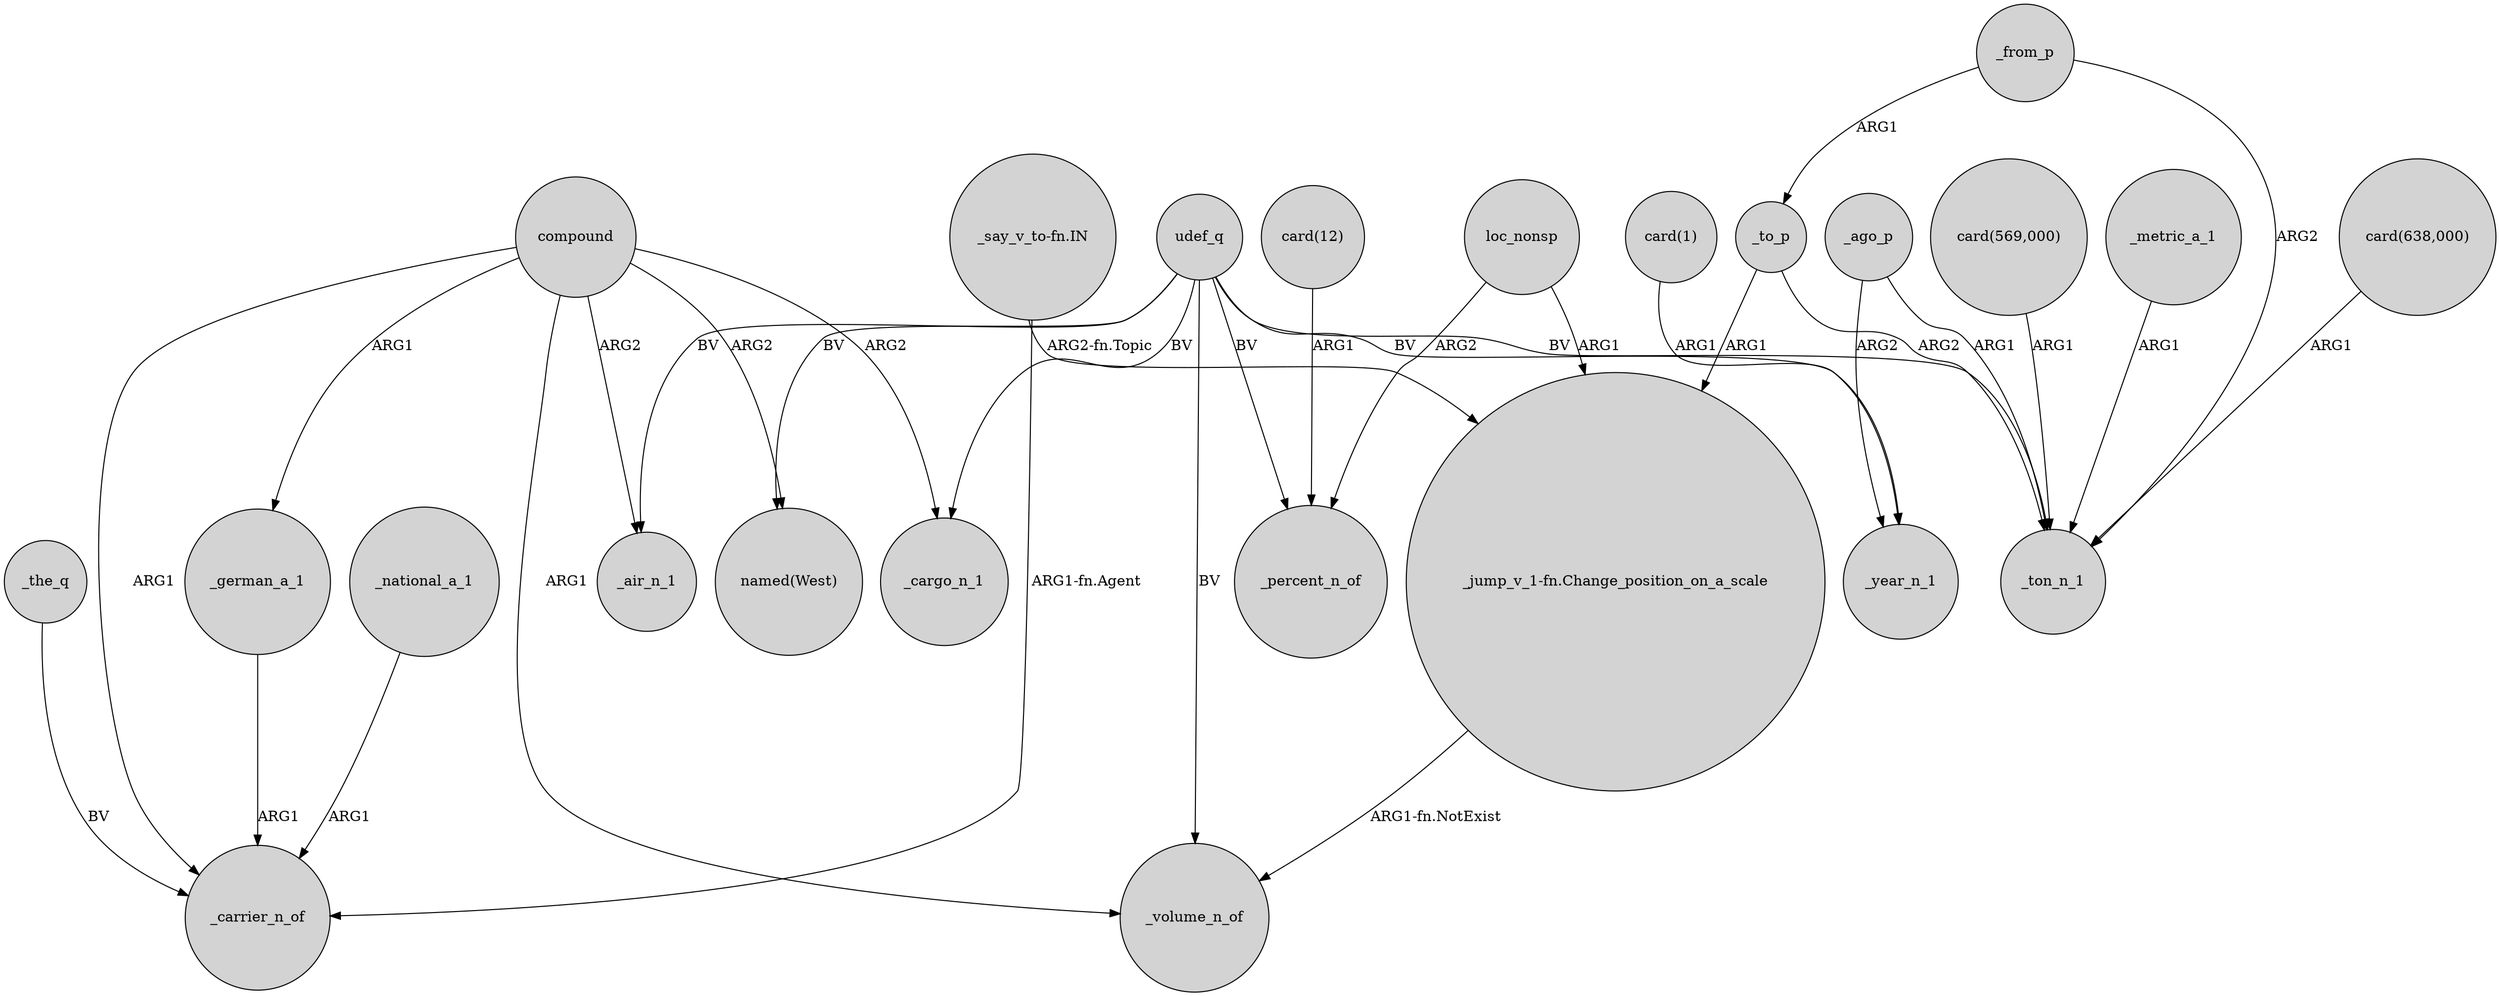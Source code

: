 digraph {
	node [shape=circle style=filled]
	_to_p -> _ton_n_1 [label=ARG2]
	udef_q -> _air_n_1 [label=BV]
	compound -> "named(West)" [label=ARG2]
	_the_q -> _carrier_n_of [label=BV]
	_to_p -> "_jump_v_1-fn.Change_position_on_a_scale" [label=ARG1]
	_ago_p -> _ton_n_1 [label=ARG1]
	udef_q -> _volume_n_of [label=BV]
	"_say_v_to-fn.IN" -> "_jump_v_1-fn.Change_position_on_a_scale" [label="ARG2-fn.Topic"]
	udef_q -> _cargo_n_1 [label=BV]
	compound -> _carrier_n_of [label=ARG1]
	_from_p -> _to_p [label=ARG1]
	udef_q -> _ton_n_1 [label=BV]
	_ago_p -> _year_n_1 [label=ARG2]
	loc_nonsp -> _percent_n_of [label=ARG2]
	"card(638,000)" -> _ton_n_1 [label=ARG1]
	udef_q -> "named(West)" [label=BV]
	"card(569,000)" -> _ton_n_1 [label=ARG1]
	_german_a_1 -> _carrier_n_of [label=ARG1]
	_metric_a_1 -> _ton_n_1 [label=ARG1]
	"_say_v_to-fn.IN" -> _carrier_n_of [label="ARG1-fn.Agent"]
	_from_p -> _ton_n_1 [label=ARG2]
	compound -> _air_n_1 [label=ARG2]
	"card(12)" -> _percent_n_of [label=ARG1]
	"card(1)" -> _year_n_1 [label=ARG1]
	udef_q -> _year_n_1 [label=BV]
	compound -> _cargo_n_1 [label=ARG2]
	udef_q -> _percent_n_of [label=BV]
	_national_a_1 -> _carrier_n_of [label=ARG1]
	"_jump_v_1-fn.Change_position_on_a_scale" -> _volume_n_of [label="ARG1-fn.NotExist"]
	compound -> _volume_n_of [label=ARG1]
	loc_nonsp -> "_jump_v_1-fn.Change_position_on_a_scale" [label=ARG1]
	compound -> _german_a_1 [label=ARG1]
}
